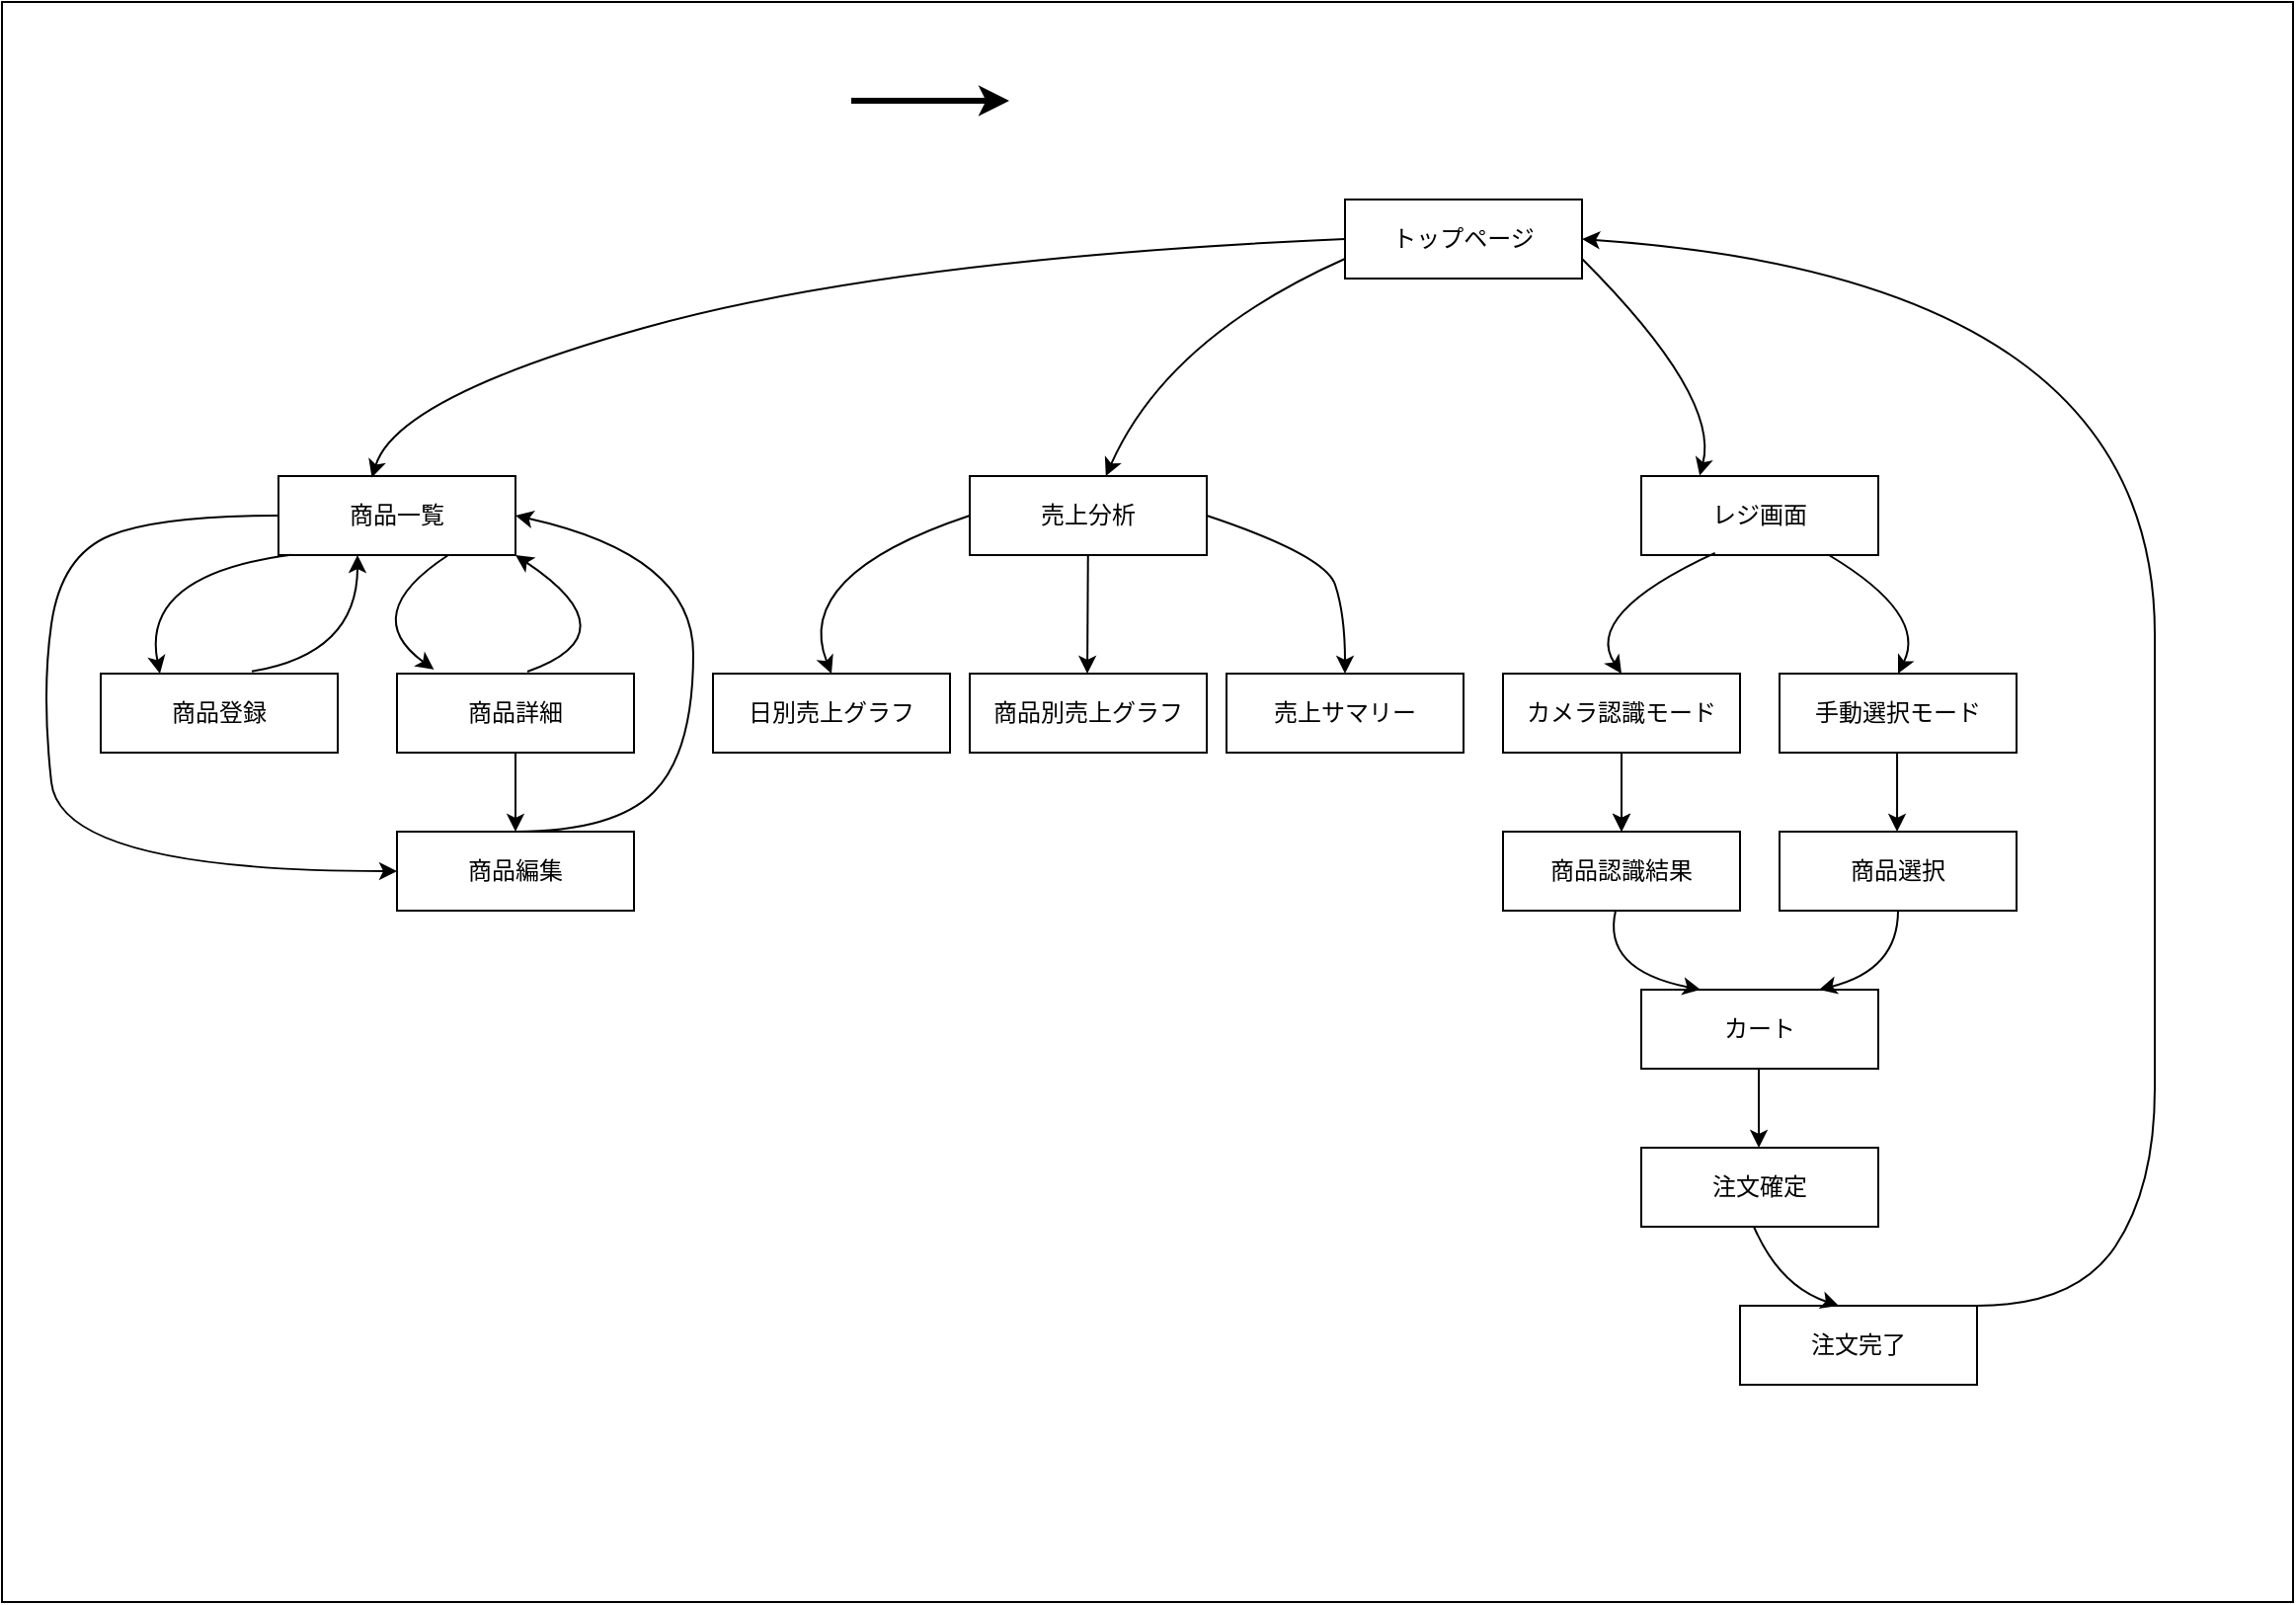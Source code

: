 <mxfile>
    <diagram id="ouf7apgpSmREqnQ5044T" name="ページ1">
        <mxGraphModel dx="899" dy="733" grid="1" gridSize="10" guides="1" tooltips="1" connect="1" arrows="1" fold="1" page="1" pageScale="1" pageWidth="1169" pageHeight="827" math="0" shadow="0">
            <root>
                <mxCell id="0"/>
                <mxCell id="1" parent="0"/>
                <mxCell id="23" value="" style="rounded=0;whiteSpace=wrap;html=1;" parent="1" vertex="1">
                    <mxGeometry y="10" width="1160" height="810" as="geometry"/>
                </mxCell>
                <mxCell id="18" value="" style="endArrow=classic;html=1;fontSize=21;strokeWidth=3;entryX=0;entryY=0.5;entryDx=0;entryDy=0;" parent="1" edge="1">
                    <mxGeometry width="50" height="50" relative="1" as="geometry">
                        <mxPoint x="430" y="60" as="sourcePoint"/>
                        <mxPoint x="510" y="60" as="targetPoint"/>
                    </mxGeometry>
                </mxCell>
                <mxCell id="26" value="商品一覧" style="rounded=0;whiteSpace=wrap;html=1;" parent="1" vertex="1">
                    <mxGeometry x="140" y="250" width="120" height="40" as="geometry"/>
                </mxCell>
                <mxCell id="28" value="売上分析" style="rounded=0;whiteSpace=wrap;html=1;" parent="1" vertex="1">
                    <mxGeometry x="490" y="250" width="120" height="40" as="geometry"/>
                </mxCell>
                <mxCell id="29" value="トップページ" style="rounded=0;whiteSpace=wrap;html=1;" parent="1" vertex="1">
                    <mxGeometry x="680" y="110" width="120" height="40" as="geometry"/>
                </mxCell>
                <mxCell id="30" value="レジ画面" style="rounded=0;whiteSpace=wrap;html=1;" parent="1" vertex="1">
                    <mxGeometry x="830" y="250" width="120" height="40" as="geometry"/>
                </mxCell>
                <mxCell id="31" value="商品登録" style="rounded=0;whiteSpace=wrap;html=1;" parent="1" vertex="1">
                    <mxGeometry x="50" y="350" width="120" height="40" as="geometry"/>
                </mxCell>
                <mxCell id="32" value="商品詳細" style="rounded=0;whiteSpace=wrap;html=1;" parent="1" vertex="1">
                    <mxGeometry x="200" y="350" width="120" height="40" as="geometry"/>
                </mxCell>
                <mxCell id="33" value="日別売上グラフ" style="rounded=0;whiteSpace=wrap;html=1;" parent="1" vertex="1">
                    <mxGeometry x="360" y="350" width="120" height="40" as="geometry"/>
                </mxCell>
                <mxCell id="34" value="商品別売上グラフ" style="rounded=0;whiteSpace=wrap;html=1;" parent="1" vertex="1">
                    <mxGeometry x="490" y="350" width="120" height="40" as="geometry"/>
                </mxCell>
                <mxCell id="35" value="売上サマリー" style="rounded=0;whiteSpace=wrap;html=1;" parent="1" vertex="1">
                    <mxGeometry x="620" y="350" width="120" height="40" as="geometry"/>
                </mxCell>
                <mxCell id="66" value="" style="edgeStyle=none;html=1;" parent="1" source="36" target="40" edge="1">
                    <mxGeometry relative="1" as="geometry"/>
                </mxCell>
                <mxCell id="36" value="カメラ認識モード" style="rounded=0;whiteSpace=wrap;html=1;" parent="1" vertex="1">
                    <mxGeometry x="760" y="350" width="120" height="40" as="geometry"/>
                </mxCell>
                <mxCell id="37" value="手動選択モード" style="rounded=0;whiteSpace=wrap;html=1;" parent="1" vertex="1">
                    <mxGeometry x="900" y="350" width="120" height="40" as="geometry"/>
                </mxCell>
                <mxCell id="38" value="商品選択" style="rounded=0;whiteSpace=wrap;html=1;" parent="1" vertex="1">
                    <mxGeometry x="900" y="430" width="120" height="40" as="geometry"/>
                </mxCell>
                <mxCell id="40" value="商品認識結果" style="rounded=0;whiteSpace=wrap;html=1;" parent="1" vertex="1">
                    <mxGeometry x="760" y="430" width="120" height="40" as="geometry"/>
                </mxCell>
                <mxCell id="41" value="カート" style="rounded=0;whiteSpace=wrap;html=1;" parent="1" vertex="1">
                    <mxGeometry x="830" y="510" width="120" height="40" as="geometry"/>
                </mxCell>
                <mxCell id="42" value="注文確定" style="rounded=0;whiteSpace=wrap;html=1;" parent="1" vertex="1">
                    <mxGeometry x="830" y="590" width="120" height="40" as="geometry"/>
                </mxCell>
                <mxCell id="43" value="注文完了" style="rounded=0;whiteSpace=wrap;html=1;" parent="1" vertex="1">
                    <mxGeometry x="880" y="670" width="120" height="40" as="geometry"/>
                </mxCell>
                <mxCell id="44" value="商品編集" style="rounded=0;whiteSpace=wrap;html=1;" parent="1" vertex="1">
                    <mxGeometry x="200" y="430" width="120" height="40" as="geometry"/>
                </mxCell>
                <mxCell id="46" value="" style="curved=1;endArrow=classic;html=1;entryX=0.394;entryY=0.02;entryDx=0;entryDy=0;entryPerimeter=0;exitX=0;exitY=0.5;exitDx=0;exitDy=0;" parent="1" source="29" target="26" edge="1">
                    <mxGeometry width="50" height="50" relative="1" as="geometry">
                        <mxPoint x="430" y="160" as="sourcePoint"/>
                        <mxPoint x="480" y="110" as="targetPoint"/>
                        <Array as="points">
                            <mxPoint x="450" y="140"/>
                            <mxPoint x="200" y="210"/>
                        </Array>
                    </mxGeometry>
                </mxCell>
                <mxCell id="50" value="" style="curved=1;endArrow=classic;html=1;entryX=1;entryY=0.5;entryDx=0;entryDy=0;" parent="1" target="26" edge="1">
                    <mxGeometry width="50" height="50" relative="1" as="geometry">
                        <mxPoint x="260" y="430" as="sourcePoint"/>
                        <mxPoint x="310" y="380" as="targetPoint"/>
                        <Array as="points">
                            <mxPoint x="310" y="430"/>
                            <mxPoint x="350" y="390"/>
                            <mxPoint x="350" y="290"/>
                        </Array>
                    </mxGeometry>
                </mxCell>
                <mxCell id="51" value="" style="curved=1;endArrow=classic;html=1;entryX=0;entryY=0.5;entryDx=0;entryDy=0;exitX=0;exitY=0.5;exitDx=0;exitDy=0;" parent="1" source="26" target="44" edge="1">
                    <mxGeometry width="50" height="50" relative="1" as="geometry">
                        <mxPoint x="50" y="260" as="sourcePoint"/>
                        <mxPoint x="100" y="210" as="targetPoint"/>
                        <Array as="points">
                            <mxPoint x="80" y="270"/>
                            <mxPoint x="30" y="290"/>
                            <mxPoint x="20" y="360"/>
                            <mxPoint x="30" y="450"/>
                        </Array>
                    </mxGeometry>
                </mxCell>
                <mxCell id="52" value="" style="curved=1;endArrow=classic;html=1;exitX=0.637;exitY=-0.027;exitDx=0;exitDy=0;exitPerimeter=0;" parent="1" source="31" edge="1">
                    <mxGeometry width="50" height="50" relative="1" as="geometry">
                        <mxPoint x="130" y="340" as="sourcePoint"/>
                        <mxPoint x="180" y="290" as="targetPoint"/>
                        <Array as="points">
                            <mxPoint x="180" y="340"/>
                        </Array>
                    </mxGeometry>
                </mxCell>
                <mxCell id="53" value="" style="curved=1;endArrow=classic;html=1;exitX=0.637;exitY=-0.027;exitDx=0;exitDy=0;exitPerimeter=0;entryX=1;entryY=1;entryDx=0;entryDy=0;" parent="1" target="26" edge="1">
                    <mxGeometry width="50" height="50" relative="1" as="geometry">
                        <mxPoint x="266" y="349" as="sourcePoint"/>
                        <mxPoint x="320" y="290" as="targetPoint"/>
                        <Array as="points">
                            <mxPoint x="320" y="330"/>
                        </Array>
                    </mxGeometry>
                </mxCell>
                <mxCell id="54" value="" style="curved=1;endArrow=classic;html=1;exitX=0.053;exitY=0.996;exitDx=0;exitDy=0;entryX=0.25;entryY=0;entryDx=0;entryDy=0;exitPerimeter=0;" parent="1" source="26" target="31" edge="1">
                    <mxGeometry width="50" height="50" relative="1" as="geometry">
                        <mxPoint x="136" y="359" as="sourcePoint"/>
                        <mxPoint x="190" y="300" as="targetPoint"/>
                        <Array as="points">
                            <mxPoint x="70" y="300"/>
                        </Array>
                    </mxGeometry>
                </mxCell>
                <mxCell id="55" value="" style="curved=1;endArrow=classic;html=1;exitX=0.053;exitY=0.996;exitDx=0;exitDy=0;entryX=0.156;entryY=-0.051;entryDx=0;entryDy=0;exitPerimeter=0;entryPerimeter=0;" parent="1" target="32" edge="1">
                    <mxGeometry width="50" height="50" relative="1" as="geometry">
                        <mxPoint x="226" y="290" as="sourcePoint"/>
                        <mxPoint x="160" y="350" as="targetPoint"/>
                        <Array as="points">
                            <mxPoint x="180" y="320"/>
                        </Array>
                    </mxGeometry>
                </mxCell>
                <mxCell id="56" value="" style="curved=1;endArrow=classic;html=1;exitX=0.053;exitY=0.996;exitDx=0;exitDy=0;exitPerimeter=0;" parent="1" edge="1">
                    <mxGeometry width="50" height="50" relative="1" as="geometry">
                        <mxPoint x="260" y="390" as="sourcePoint"/>
                        <mxPoint x="260" y="430" as="targetPoint"/>
                        <Array as="points"/>
                    </mxGeometry>
                </mxCell>
                <mxCell id="57" value="" style="curved=1;endArrow=classic;html=1;" parent="1" source="28" edge="1">
                    <mxGeometry width="50" height="50" relative="1" as="geometry">
                        <mxPoint x="549.52" y="310" as="sourcePoint"/>
                        <mxPoint x="549.52" y="350" as="targetPoint"/>
                        <Array as="points"/>
                    </mxGeometry>
                </mxCell>
                <mxCell id="58" value="" style="curved=1;endArrow=classic;html=1;exitX=0;exitY=0.5;exitDx=0;exitDy=0;entryX=0.5;entryY=0;entryDx=0;entryDy=0;" parent="1" source="28" target="33" edge="1">
                    <mxGeometry width="50" height="50" relative="1" as="geometry">
                        <mxPoint x="490" y="280" as="sourcePoint"/>
                        <mxPoint x="483" y="338" as="targetPoint"/>
                        <Array as="points">
                            <mxPoint x="400" y="300"/>
                        </Array>
                    </mxGeometry>
                </mxCell>
                <mxCell id="60" value="" style="curved=1;endArrow=classic;html=1;exitX=1;exitY=0.5;exitDx=0;exitDy=0;entryX=0.5;entryY=0;entryDx=0;entryDy=0;" parent="1" source="28" target="35" edge="1">
                    <mxGeometry width="50" height="50" relative="1" as="geometry">
                        <mxPoint x="680" y="280" as="sourcePoint"/>
                        <mxPoint x="673" y="338" as="targetPoint"/>
                        <Array as="points">
                            <mxPoint x="670" y="290"/>
                            <mxPoint x="680" y="320"/>
                        </Array>
                    </mxGeometry>
                </mxCell>
                <mxCell id="61" value="" style="curved=1;endArrow=classic;html=1;exitX=0.053;exitY=0.996;exitDx=0;exitDy=0;exitPerimeter=0;" parent="1" target="28" edge="1">
                    <mxGeometry width="50" height="50" relative="1" as="geometry">
                        <mxPoint x="680" y="140" as="sourcePoint"/>
                        <mxPoint x="620" y="209" as="targetPoint"/>
                        <Array as="points">
                            <mxPoint x="590" y="180"/>
                        </Array>
                    </mxGeometry>
                </mxCell>
                <mxCell id="62" value="" style="curved=1;endArrow=classic;html=1;exitX=0.053;exitY=0.996;exitDx=0;exitDy=0;exitPerimeter=0;entryX=0.741;entryY=0.296;entryDx=0;entryDy=0;entryPerimeter=0;" parent="1" target="23" edge="1">
                    <mxGeometry width="50" height="50" relative="1" as="geometry">
                        <mxPoint x="800" y="140" as="sourcePoint"/>
                        <mxPoint x="679" y="250" as="targetPoint"/>
                        <Array as="points">
                            <mxPoint x="870" y="210"/>
                        </Array>
                    </mxGeometry>
                </mxCell>
                <mxCell id="63" value="" style="curved=1;endArrow=classic;html=1;exitX=0.311;exitY=0.973;exitDx=0;exitDy=0;entryX=0.5;entryY=0;entryDx=0;entryDy=0;exitPerimeter=0;" parent="1" source="30" target="36" edge="1">
                    <mxGeometry width="50" height="50" relative="1" as="geometry">
                        <mxPoint x="846" y="290" as="sourcePoint"/>
                        <mxPoint x="780" y="350" as="targetPoint"/>
                        <Array as="points">
                            <mxPoint x="800" y="320"/>
                        </Array>
                    </mxGeometry>
                </mxCell>
                <mxCell id="64" value="" style="curved=1;endArrow=classic;html=1;exitX=1;exitY=0.5;exitDx=0;exitDy=0;entryX=0.5;entryY=0;entryDx=0;entryDy=0;" parent="1" target="37" edge="1">
                    <mxGeometry width="50" height="50" relative="1" as="geometry">
                        <mxPoint x="925" y="290" as="sourcePoint"/>
                        <mxPoint x="995" y="370" as="targetPoint"/>
                        <Array as="points">
                            <mxPoint x="975" y="320"/>
                        </Array>
                    </mxGeometry>
                </mxCell>
                <mxCell id="65" value="" style="curved=1;endArrow=classic;html=1;" parent="1" edge="1">
                    <mxGeometry width="50" height="50" relative="1" as="geometry">
                        <mxPoint x="820" y="390" as="sourcePoint"/>
                        <mxPoint x="820" y="430" as="targetPoint"/>
                        <Array as="points"/>
                    </mxGeometry>
                </mxCell>
                <mxCell id="67" value="" style="curved=1;endArrow=classic;html=1;" parent="1" edge="1">
                    <mxGeometry width="50" height="50" relative="1" as="geometry">
                        <mxPoint x="959.52" y="390" as="sourcePoint"/>
                        <mxPoint x="959.52" y="430" as="targetPoint"/>
                        <Array as="points"/>
                    </mxGeometry>
                </mxCell>
                <mxCell id="68" value="" style="curved=1;endArrow=classic;html=1;exitX=1;exitY=0.5;exitDx=0;exitDy=0;entryX=0.75;entryY=0;entryDx=0;entryDy=0;" parent="1" target="41" edge="1">
                    <mxGeometry width="50" height="50" relative="1" as="geometry">
                        <mxPoint x="960" y="470" as="sourcePoint"/>
                        <mxPoint x="995" y="530" as="targetPoint"/>
                        <Array as="points">
                            <mxPoint x="960" y="500"/>
                        </Array>
                    </mxGeometry>
                </mxCell>
                <mxCell id="69" value="" style="curved=1;endArrow=classic;html=1;exitX=0.311;exitY=0.973;exitDx=0;exitDy=0;entryX=0.25;entryY=0;entryDx=0;entryDy=0;exitPerimeter=0;" parent="1" target="41" edge="1">
                    <mxGeometry width="50" height="50" relative="1" as="geometry">
                        <mxPoint x="817" y="470" as="sourcePoint"/>
                        <mxPoint x="770" y="531" as="targetPoint"/>
                        <Array as="points">
                            <mxPoint x="810" y="500"/>
                        </Array>
                    </mxGeometry>
                </mxCell>
                <mxCell id="70" value="" style="curved=1;endArrow=classic;html=1;" parent="1" edge="1">
                    <mxGeometry width="50" height="50" relative="1" as="geometry">
                        <mxPoint x="889.52" y="550" as="sourcePoint"/>
                        <mxPoint x="889.52" y="590" as="targetPoint"/>
                        <Array as="points"/>
                    </mxGeometry>
                </mxCell>
                <mxCell id="71" value="" style="curved=1;endArrow=classic;html=1;exitX=0.311;exitY=0.973;exitDx=0;exitDy=0;entryX=0.25;entryY=0;entryDx=0;entryDy=0;exitPerimeter=0;" parent="1" edge="1">
                    <mxGeometry width="50" height="50" relative="1" as="geometry">
                        <mxPoint x="887" y="630" as="sourcePoint"/>
                        <mxPoint x="930" y="670" as="targetPoint"/>
                        <Array as="points">
                            <mxPoint x="900" y="660"/>
                        </Array>
                    </mxGeometry>
                </mxCell>
                <mxCell id="72" value="" style="curved=1;endArrow=classic;html=1;entryX=1;entryY=0.5;entryDx=0;entryDy=0;" parent="1" target="29" edge="1">
                    <mxGeometry width="50" height="50" relative="1" as="geometry">
                        <mxPoint x="1000" y="670" as="sourcePoint"/>
                        <mxPoint x="1000" y="510" as="targetPoint"/>
                        <Array as="points">
                            <mxPoint x="1050" y="670"/>
                            <mxPoint x="1090" y="610"/>
                            <mxPoint x="1090" y="510"/>
                            <mxPoint x="1090" y="150"/>
                        </Array>
                    </mxGeometry>
                </mxCell>
            </root>
        </mxGraphModel>
    </diagram>
</mxfile>